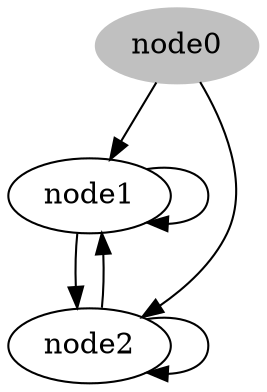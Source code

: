 digraph example 
{
 node0 [label="node0" style = "filled" color="gray"] 
node1 [label="node1"]; 
node2 [label="node2"]; 
node0 -> node1;
node0 -> node2;
node1 -> node2;
node1 -> node1;
node2 -> node2;
node2 -> node1;
}